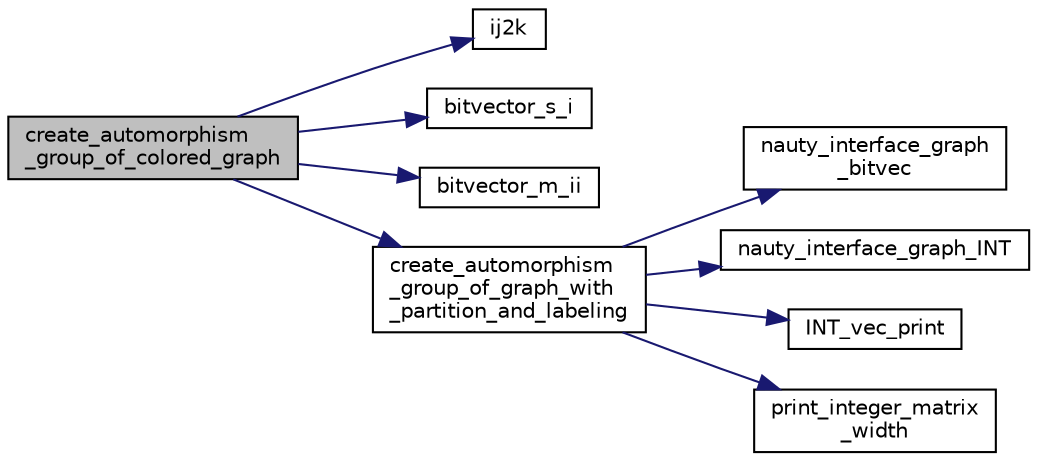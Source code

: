 digraph "create_automorphism_group_of_colored_graph"
{
  edge [fontname="Helvetica",fontsize="10",labelfontname="Helvetica",labelfontsize="10"];
  node [fontname="Helvetica",fontsize="10",shape=record];
  rankdir="LR";
  Node1004 [label="create_automorphism\l_group_of_colored_graph",height=0.2,width=0.4,color="black", fillcolor="grey75", style="filled", fontcolor="black"];
  Node1004 -> Node1005 [color="midnightblue",fontsize="10",style="solid",fontname="Helvetica"];
  Node1005 [label="ij2k",height=0.2,width=0.4,color="black", fillcolor="white", style="filled",URL="$df/dbf/sajeeb_8_c.html#a68a0fe85ad4b80a9220cb33f9c4c0042"];
  Node1004 -> Node1006 [color="midnightblue",fontsize="10",style="solid",fontname="Helvetica"];
  Node1006 [label="bitvector_s_i",height=0.2,width=0.4,color="black", fillcolor="white", style="filled",URL="$df/dbf/sajeeb_8_c.html#ac0135a3681a44df3fe7af1545676fbe2"];
  Node1004 -> Node1007 [color="midnightblue",fontsize="10",style="solid",fontname="Helvetica"];
  Node1007 [label="bitvector_m_ii",height=0.2,width=0.4,color="black", fillcolor="white", style="filled",URL="$df/dbf/sajeeb_8_c.html#a31da55e2b26316d582cd322dc670b67b"];
  Node1004 -> Node1008 [color="midnightblue",fontsize="10",style="solid",fontname="Helvetica"];
  Node1008 [label="create_automorphism\l_group_of_graph_with\l_partition_and_labeling",height=0.2,width=0.4,color="black", fillcolor="white", style="filled",URL="$d5/d90/action__global_8_c.html#a053822b1b3dac057bedfa4b69c842962"];
  Node1008 -> Node1009 [color="midnightblue",fontsize="10",style="solid",fontname="Helvetica"];
  Node1009 [label="nauty_interface_graph\l_bitvec",height=0.2,width=0.4,color="black", fillcolor="white", style="filled",URL="$d5/de6/graph__theory__nauty_8h.html#abe4281e898698702cba0d232e28739d9"];
  Node1008 -> Node1010 [color="midnightblue",fontsize="10",style="solid",fontname="Helvetica"];
  Node1010 [label="nauty_interface_graph_INT",height=0.2,width=0.4,color="black", fillcolor="white", style="filled",URL="$d5/de6/graph__theory__nauty_8h.html#a4e706766ff9e4a639f8dae923220b1fb"];
  Node1008 -> Node1011 [color="midnightblue",fontsize="10",style="solid",fontname="Helvetica"];
  Node1011 [label="INT_vec_print",height=0.2,width=0.4,color="black", fillcolor="white", style="filled",URL="$df/dbf/sajeeb_8_c.html#a79a5901af0b47dd0d694109543c027fe"];
  Node1008 -> Node1012 [color="midnightblue",fontsize="10",style="solid",fontname="Helvetica"];
  Node1012 [label="print_integer_matrix\l_width",height=0.2,width=0.4,color="black", fillcolor="white", style="filled",URL="$d5/db4/io__and__os_8h.html#aa78f3e73fc2179251bd15adbcc31573f"];
}
